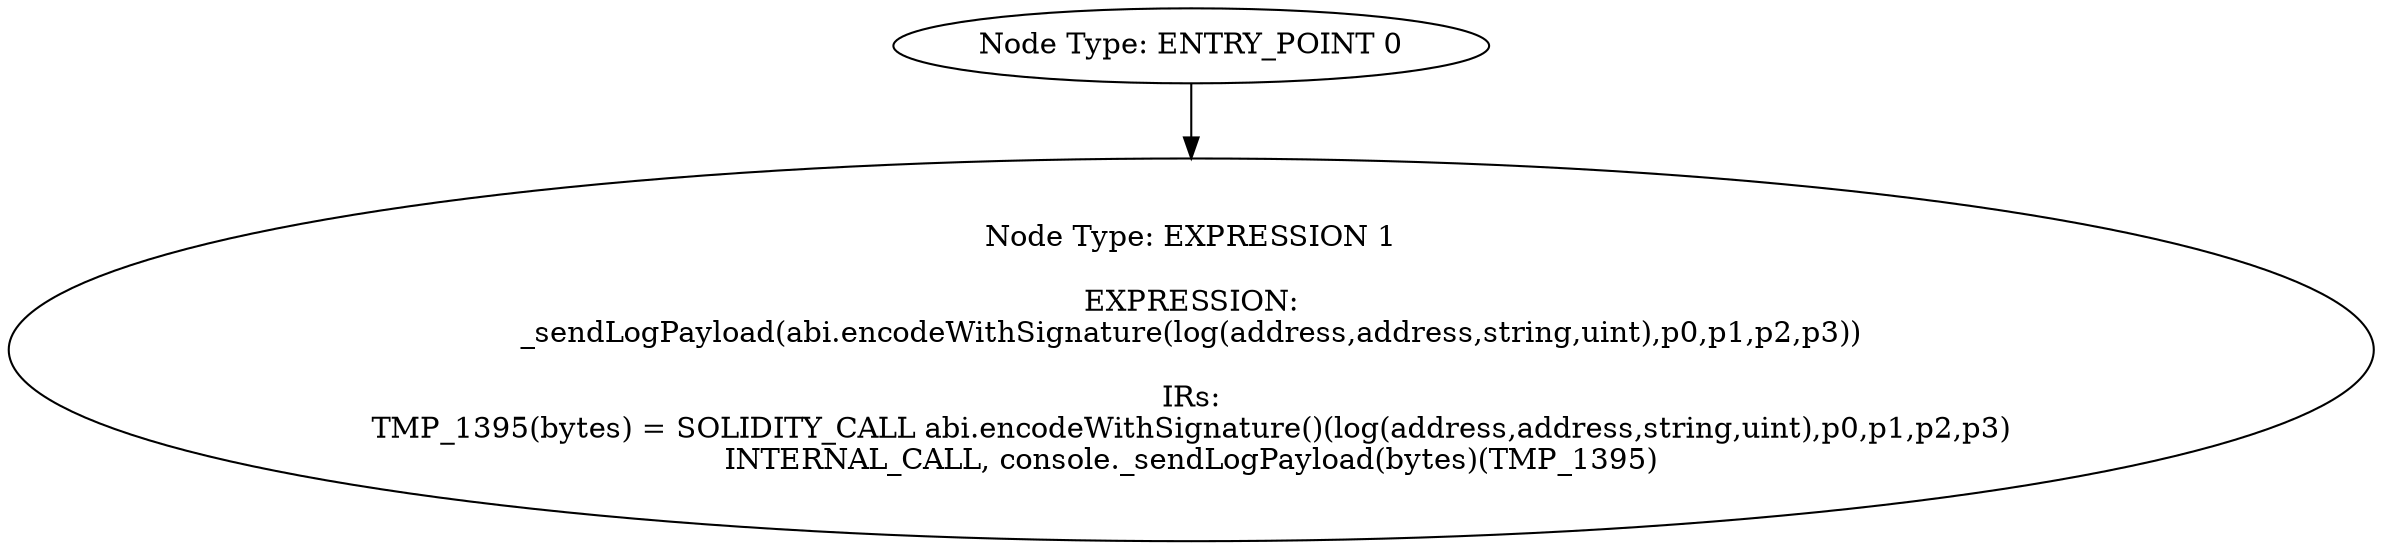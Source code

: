 digraph{
0[label="Node Type: ENTRY_POINT 0
"];
0->1;
1[label="Node Type: EXPRESSION 1

EXPRESSION:
_sendLogPayload(abi.encodeWithSignature(log(address,address,string,uint),p0,p1,p2,p3))

IRs:
TMP_1395(bytes) = SOLIDITY_CALL abi.encodeWithSignature()(log(address,address,string,uint),p0,p1,p2,p3)
INTERNAL_CALL, console._sendLogPayload(bytes)(TMP_1395)"];
}
